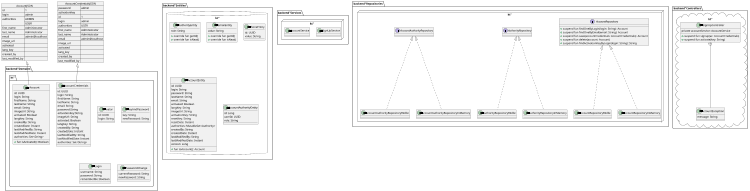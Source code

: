 @startuml
'https://plantuml.com/class-diagram
scale 750 width


package backend"Domains.kt" <<Folder>> {
  class Account{
    id: UUID
    login: String
    firstName: String
    lastName: String
    email: String
    imageUrl: String
    activated: Boolean
    langKey: String
    createdBy: String
    createdDate: Instant
    lastModifiedBy: String
    lastModifiedDate: Instant
    authorities: Set<String>
    + fun isActivated(): Boolean
  }

  class AccountCredentials {
        id: UUID
        login: String
        firstName: String
        lastName: String
        email: String
        password:String
        activationKey:String
        imageUrl: String
        activated: Boolean
        langKey: String
        createdBy: String
        createdDate: Instant
        lastModifiedBy: String
        lastModifiedDate: Instant
        authorities: Set<String>
  }

  class Avatar {
    id: UUID
    login: String
  }

  class KeyAndPassword {
    key: String
    newPassword: String
  }

  class Login {
   username: String
   password: String
   rememberMe: Boolean
  }

  class PasswordChange {
   currentPassword: String
   newPassword: String
  }
}

json AccountJSON {
   "id":"1",
   "login":"admin",
   "authorities":["ADMIN", "USER"],
   "first_name":"Administrator",
   "last_name":"Administrator",
   "email":"admin@localhost",
   "image_url":"",
   "activated":"",
   "lang_key":"",
   "created_by":"",
   "last_modified_by":""

}

AccountJSON  <|-- Account
json AccountCredentialsJSON {
   "password":"admin",
   "activationKey":"",
   "id":"1",
   "login":"admin",
   "authorities":["USER"],
   "first_name":"Administrator",
   "last_name":"Administrator",
   "email":"admin@localhost",
   "image_url":"",
   "activated":"",
   "lang_key":"",
   "created_by":"",
   "last_modified_by":""
}
'id;login;password_hash;first_name;last_name;email;image_url;activated;lang_key;created_by;last_modified_by
'2;user;$2a$10$VEjxo0jq2YG9Rbk2HmX9S.k1uZBGYUHdUcid3g/vfiEl7lwWgOH/K;User;User;user@localhost;;true;fr;system;system


AccountCredentialsJSON  <|-- AccountCredentials


package backend"Services.kt" <<Node>> {
    class SignUpService
    class AccountService
}

package backend"Repositories.kt" <<Node>>{
  interface AccountRepository{
    + suspend fun findOneByLogin(login: String): Account
    + suspend fun findOneByEmail(email: String): Account
    + suspend fun save(accountCredentials: AccountCredentials): Account
    + suspend fun delete(account: Account)
    + suspend fun findActivationKeyByLogin(login: String): String
  }

  interface AuthorityRepository
  interface AccountAuthorityRepository

  class AccountRepositoryR2dbc implements AccountRepository
  class AccountRepositoryInMemory implements AccountRepository
  class AuthorityRepositoryR2dbc implements AuthorityRepository
  class AuthorityRepositoryInMemory implements AuthorityRepository
  class AccountAuthorityRepositoryR2dbc implements AccountAuthorityRepository
  class AccountAuthorityRepositoryInMemory implements AccountAuthorityRepository


'  extends
'  AccountRepository <|-- AccountRepositoryR2dbc

}


package backend"Entities.kt" <<Database>> {

  class AuthorityEntity{
    role: String
    + override fun getId()
    + override fun isNew()
  }

  class EmailEntity{
    value: String
    + override fun getId()
    + override fun isNew()
  }

  class PhoneEntity{
      id: UUID
      value: String
  }

  class AccountEntity{
    id: UUID
    login: String
    password: String
    lastName: String
    email: String
    activated: Boolean
    langKey: String
    imageUrl: String
    activationKey: String
    resetKey: String
    resetDate: Instant
    authorities: MutableSet<Authority>
    createdBy: String
    createdDate: Instant
    lastModifiedBy: String
    lastModifiedDate: Instant
    version: Long
    + fun toAccount(): Account
  }

  class AccountAuthorityEntity{
      id: Long
      userId: UUID
      role: String
  }

}


package backend"Controllers.kt" <<Cloud>> {

  class SignUpController {
    private accountService: AccountService
    + suspend fun signup(ac: AccountCredentials)
    + suspend fun activate(key: String)
  }

  class AccountException {
    message: String
  }
'  inner
  SignUpController +-- AccountException
}

@enduml
